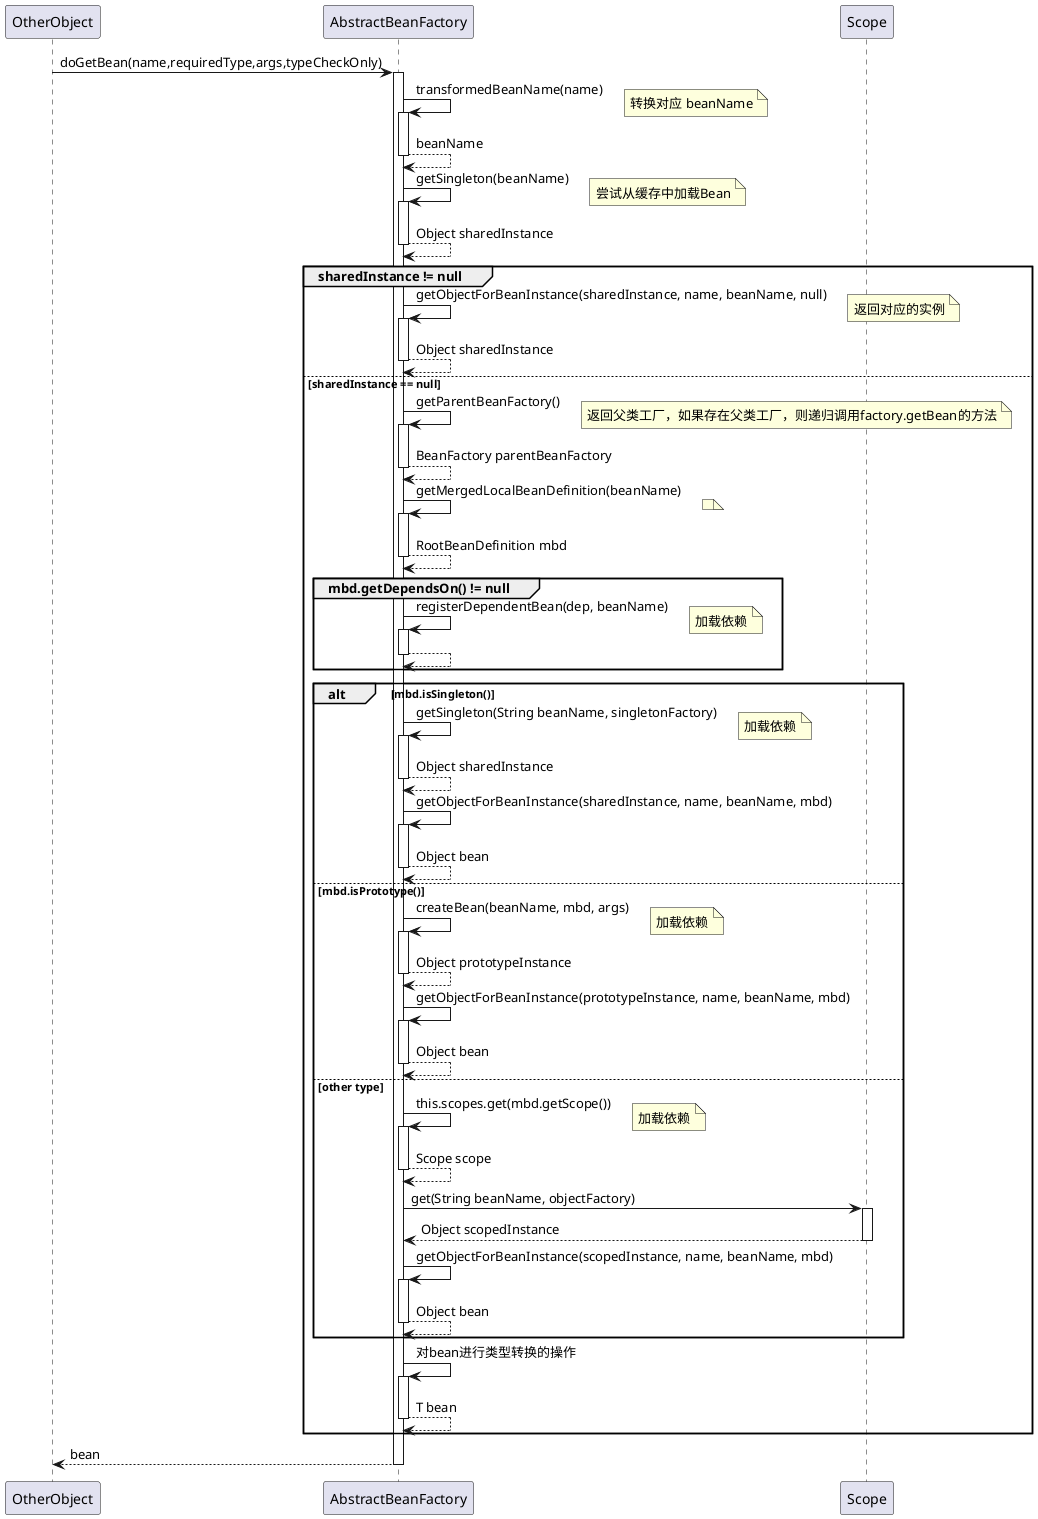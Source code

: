 @startuml
OtherObject -> AbstractBeanFactory:doGetBean(name,requiredType,args,typeCheckOnly)
activate AbstractBeanFactory
    AbstractBeanFactory -> AbstractBeanFactory:transformedBeanName(name)
    note right:转换对应 beanName
    activate AbstractBeanFactory
    return beanName


    AbstractBeanFactory -> AbstractBeanFactory:getSingleton(beanName)
    note right:尝试从缓存中加载Bean
    activate AbstractBeanFactory
    return Object sharedInstance

    group sharedInstance != null

        AbstractBeanFactory -> AbstractBeanFactory:getObjectForBeanInstance(sharedInstance, name, beanName, null)
        note right:返回对应的实例
        activate AbstractBeanFactory
        return Object sharedInstance

    else sharedInstance == null

        AbstractBeanFactory -> AbstractBeanFactory:getParentBeanFactory()
        note right:返回父类工厂，如果存在父类工厂，则递归调用factory.getBean的方法
        activate AbstractBeanFactory
        return BeanFactory parentBeanFactory

        AbstractBeanFactory -> AbstractBeanFactory:getMergedLocalBeanDefinition(beanName)
        note right:
        activate AbstractBeanFactory
        return RootBeanDefinition mbd

        group mbd.getDependsOn() != null
            AbstractBeanFactory -> AbstractBeanFactory:registerDependentBean(dep, beanName)
            note right:加载依赖
            activate AbstractBeanFactory
            return
        end

        alt mbd.isSingleton()
            AbstractBeanFactory -> AbstractBeanFactory:getSingleton(String beanName, singletonFactory)
            note right:加载依赖
            activate AbstractBeanFactory
            return Object sharedInstance

            AbstractBeanFactory -> AbstractBeanFactory:getObjectForBeanInstance(sharedInstance, name, beanName, mbd)
            activate AbstractBeanFactory
            return Object bean

        else mbd.isPrototype()
            AbstractBeanFactory -> AbstractBeanFactory:createBean(beanName, mbd, args)
            note right:加载依赖
            activate AbstractBeanFactory
            return Object prototypeInstance

            AbstractBeanFactory -> AbstractBeanFactory:getObjectForBeanInstance(prototypeInstance, name, beanName, mbd)
            activate AbstractBeanFactory
            return Object bean

        else other type
            AbstractBeanFactory -> AbstractBeanFactory:this.scopes.get(mbd.getScope())
            note right:加载依赖
            activate AbstractBeanFactory
            return Scope scope

            AbstractBeanFactory -> Scope:get(String beanName, objectFactory)
            activate Scope
            return Object scopedInstance

            AbstractBeanFactory -> AbstractBeanFactory:getObjectForBeanInstance(scopedInstance, name, beanName, mbd)
            activate AbstractBeanFactory
            return Object bean
        end

            AbstractBeanFactory -> AbstractBeanFactory:对bean进行类型转换的操作
            activate AbstractBeanFactory
            return T bean
    end
return bean
@enduml